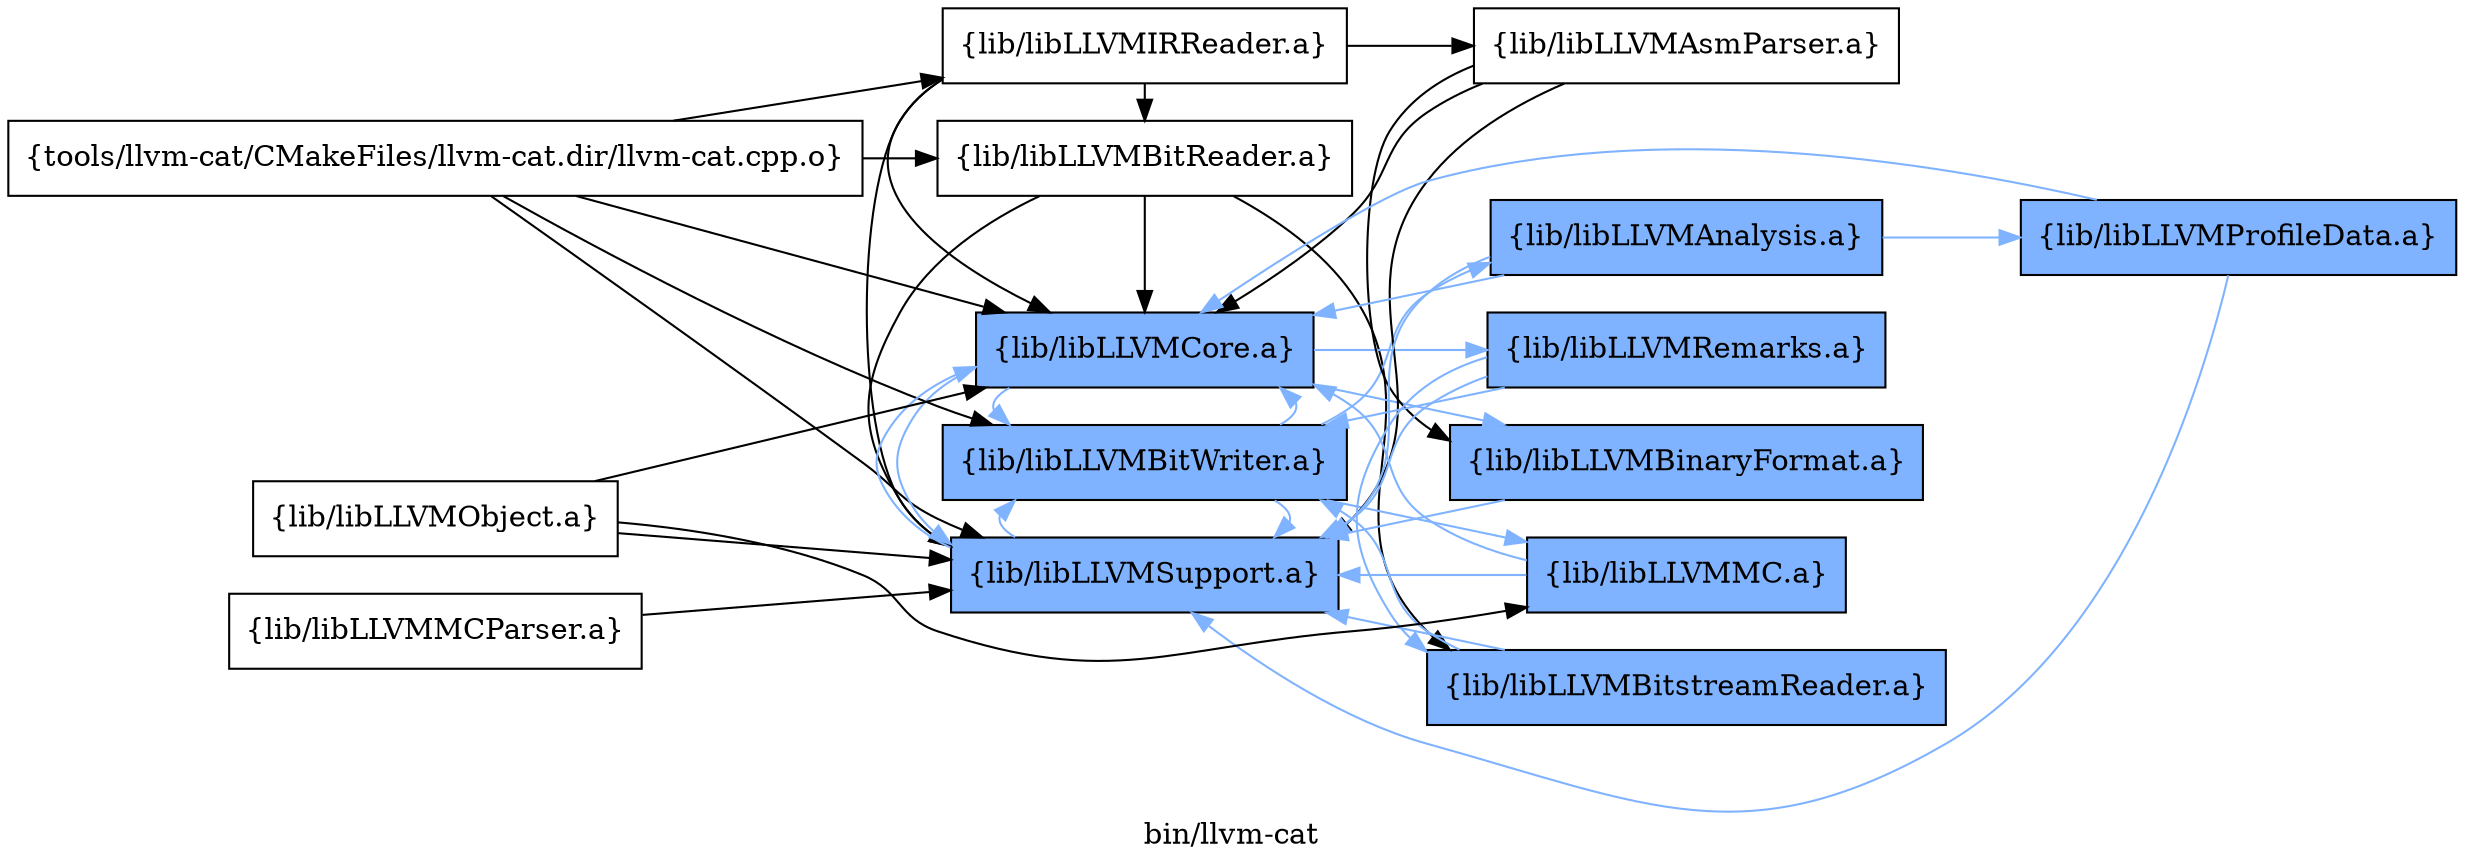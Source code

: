 digraph "bin/llvm-cat" {
	label="bin/llvm-cat";
	rankdir=LR;
	{ rank=same; Node0x556330168338;  }
	{ rank=same; Node0x556330165228; Node0x556330165778; Node0x556330165c28; Node0x556330168518; Node0x556330168a68;  }
	{ rank=same; Node0x556330168fb8; Node0x55633016b268; Node0x5563301694b8; Node0x55633016bc68; Node0x55633016a638; Node0x55633016ad18;  }

	Node0x556330168338 [shape=record,shape=box,group=0,label="{tools/llvm-cat/CMakeFiles/llvm-cat.dir/llvm-cat.cpp.o}"];
	Node0x556330168338 -> Node0x556330165228;
	Node0x556330168338 -> Node0x556330165778;
	Node0x556330168338 -> Node0x556330165c28;
	Node0x556330168338 -> Node0x556330168518;
	Node0x556330168338 -> Node0x556330168a68;
	Node0x556330165228 [shape=record,shape=box,group=0,label="{lib/libLLVMIRReader.a}"];
	Node0x556330165228 -> Node0x556330165778;
	Node0x556330165228 -> Node0x556330168518;
	Node0x556330165228 -> Node0x556330168a68;
	Node0x556330165228 -> Node0x556330168fb8;
	Node0x556330165778 [shape=record,shape=box,group=0,label="{lib/libLLVMBitReader.a}"];
	Node0x556330165778 -> Node0x556330168518;
	Node0x556330165778 -> Node0x556330168a68;
	Node0x556330165778 -> Node0x55633016b268;
	Node0x556330165c28 [shape=record,shape=box,group=1,style=filled,fillcolor="0.600000 0.5 1",label="{lib/libLLVMBitWriter.a}"];
	Node0x556330165c28 -> Node0x556330168518[color="0.600000 0.5 1"];
	Node0x556330165c28 -> Node0x556330168a68[color="0.600000 0.5 1"];
	Node0x556330165c28 -> Node0x5563301694b8[color="0.600000 0.5 1"];
	Node0x556330165c28 -> Node0x55633016bc68[color="0.600000 0.5 1"];
	Node0x556330168518 [shape=record,shape=box,group=1,style=filled,fillcolor="0.600000 0.5 1",label="{lib/libLLVMCore.a}"];
	Node0x556330168518 -> Node0x556330168a68[color="0.600000 0.5 1"];
	Node0x556330168518 -> Node0x55633016a638[color="0.600000 0.5 1"];
	Node0x556330168518 -> Node0x556330165c28[color="0.600000 0.5 1"];
	Node0x556330168518 -> Node0x55633016ad18[color="0.600000 0.5 1"];
	Node0x556330168a68 [shape=record,shape=box,group=1,style=filled,fillcolor="0.600000 0.5 1",label="{lib/libLLVMSupport.a}"];
	Node0x556330168a68 -> Node0x556330168518[color="0.600000 0.5 1"];
	Node0x556330168a68 -> Node0x556330165c28[color="0.600000 0.5 1"];
	Node0x556330168fb8 [shape=record,shape=box,group=0,label="{lib/libLLVMAsmParser.a}"];
	Node0x556330168fb8 -> Node0x556330168518;
	Node0x556330168fb8 -> Node0x556330168a68;
	Node0x556330168fb8 -> Node0x55633016a638;
	Node0x55633016b268 [shape=record,shape=box,group=1,style=filled,fillcolor="0.600000 0.5 1",label="{lib/libLLVMBitstreamReader.a}"];
	Node0x55633016b268 -> Node0x556330165c28[color="0.600000 0.5 1"];
	Node0x55633016b268 -> Node0x556330168a68[color="0.600000 0.5 1"];
	Node0x5563301694b8 [shape=record,shape=box,group=1,style=filled,fillcolor="0.600000 0.5 1",label="{lib/libLLVMAnalysis.a}"];
	Node0x5563301694b8 -> Node0x556330168518[color="0.600000 0.5 1"];
	Node0x5563301694b8 -> Node0x556330168a68[color="0.600000 0.5 1"];
	Node0x5563301694b8 -> Node0x556330167168[color="0.600000 0.5 1"];
	Node0x55633016bc68 [shape=record,shape=box,group=1,style=filled,fillcolor="0.600000 0.5 1",label="{lib/libLLVMMC.a}"];
	Node0x55633016bc68 -> Node0x556330168a68[color="0.600000 0.5 1"];
	Node0x55633016bc68 -> Node0x556330168518[color="0.600000 0.5 1"];
	Node0x55633016a638 [shape=record,shape=box,group=1,style=filled,fillcolor="0.600000 0.5 1",label="{lib/libLLVMBinaryFormat.a}"];
	Node0x55633016a638 -> Node0x556330168a68[color="0.600000 0.5 1"];
	Node0x55633016ad18 [shape=record,shape=box,group=1,style=filled,fillcolor="0.600000 0.5 1",label="{lib/libLLVMRemarks.a}"];
	Node0x55633016ad18 -> Node0x556330168a68[color="0.600000 0.5 1"];
	Node0x55633016ad18 -> Node0x556330165c28[color="0.600000 0.5 1"];
	Node0x55633016ad18 -> Node0x55633016b268[color="0.600000 0.5 1"];
	Node0x556330167168 [shape=record,shape=box,group=1,style=filled,fillcolor="0.600000 0.5 1",label="{lib/libLLVMProfileData.a}"];
	Node0x556330167168 -> Node0x556330168518[color="0.600000 0.5 1"];
	Node0x556330167168 -> Node0x556330168a68[color="0.600000 0.5 1"];
	Node0x5563301677a8 [shape=record,shape=box,group=0,label="{lib/libLLVMObject.a}"];
	Node0x5563301677a8 -> Node0x556330168518;
	Node0x5563301677a8 -> Node0x556330168a68;
	Node0x5563301677a8 -> Node0x55633016bc68;
	Node0x55633016b7b8 [shape=record,shape=box,group=0,label="{lib/libLLVMMCParser.a}"];
	Node0x55633016b7b8 -> Node0x556330168a68;
}

